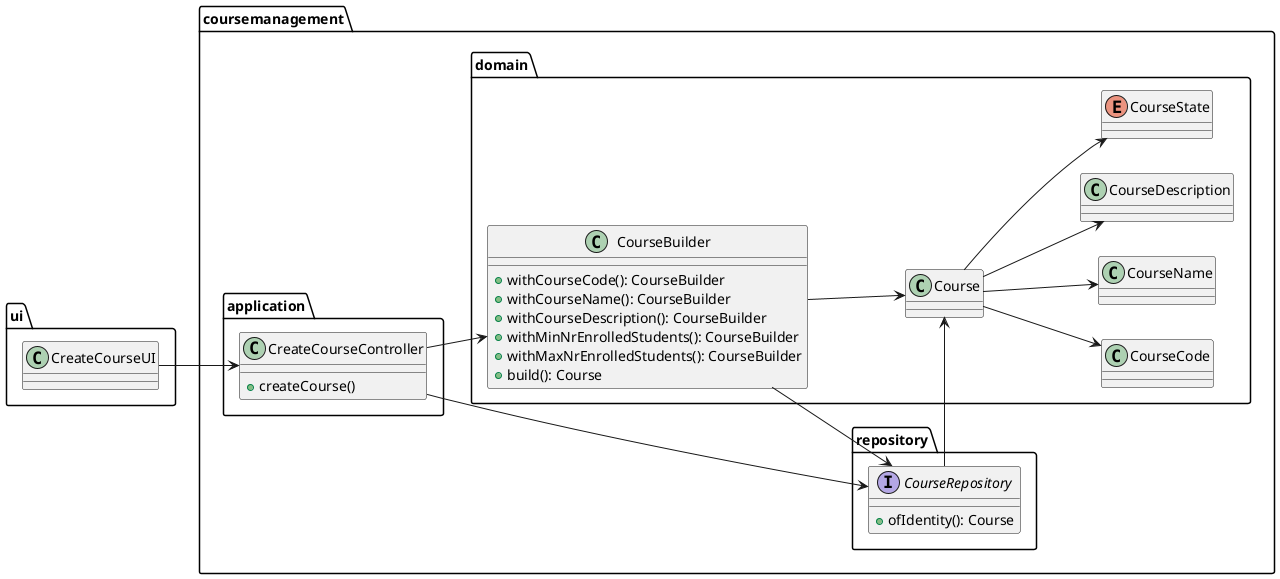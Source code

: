@startuml

left to right direction


package ui {
        class CreateCourseUI {
        }
    }

package coursemanagement {


    package application {
        class CreateCourseController {
            +createCourse()
        }
    }

    package repository {
        interface CourseRepository {
            +ofIdentity(): Course
        }
    }

    package domain {
        class Course {}

        class CourseCode {}

        class CourseName {}

        class CourseDescription {}

        enum CourseState {}

        class CourseBuilder {
            +withCourseCode(): CourseBuilder
            +withCourseName(): CourseBuilder
            +withCourseDescription(): CourseBuilder
            +withMinNrEnrolledStudents(): CourseBuilder
            +withMaxNrEnrolledStudents(): CourseBuilder
            +build(): Course
        }
    }


}

Course --> CourseCode
Course --> CourseDescription
Course --> CourseName
Course --> CourseState
CourseBuilder --> Course
CourseBuilder --> CourseRepository

CreateCourseUI --> CreateCourseController
CreateCourseController --> CourseRepository
CreateCourseController --> CourseBuilder
CourseRepository -> Course

@enduml
